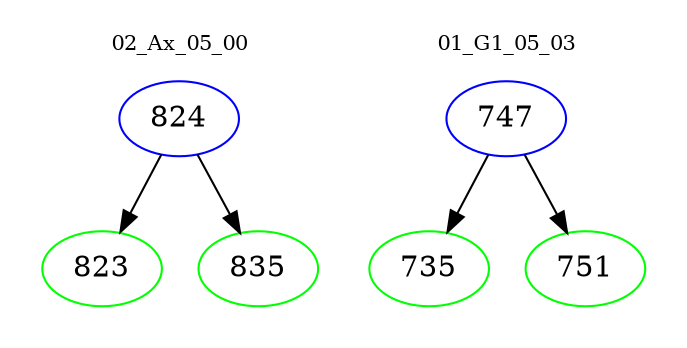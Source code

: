 digraph{
subgraph cluster_0 {
color = white
label = "02_Ax_05_00";
fontsize=10;
T0_824 [label="824", color="blue"]
T0_824 -> T0_823 [color="black"]
T0_823 [label="823", color="green"]
T0_824 -> T0_835 [color="black"]
T0_835 [label="835", color="green"]
}
subgraph cluster_1 {
color = white
label = "01_G1_05_03";
fontsize=10;
T1_747 [label="747", color="blue"]
T1_747 -> T1_735 [color="black"]
T1_735 [label="735", color="green"]
T1_747 -> T1_751 [color="black"]
T1_751 [label="751", color="green"]
}
}
